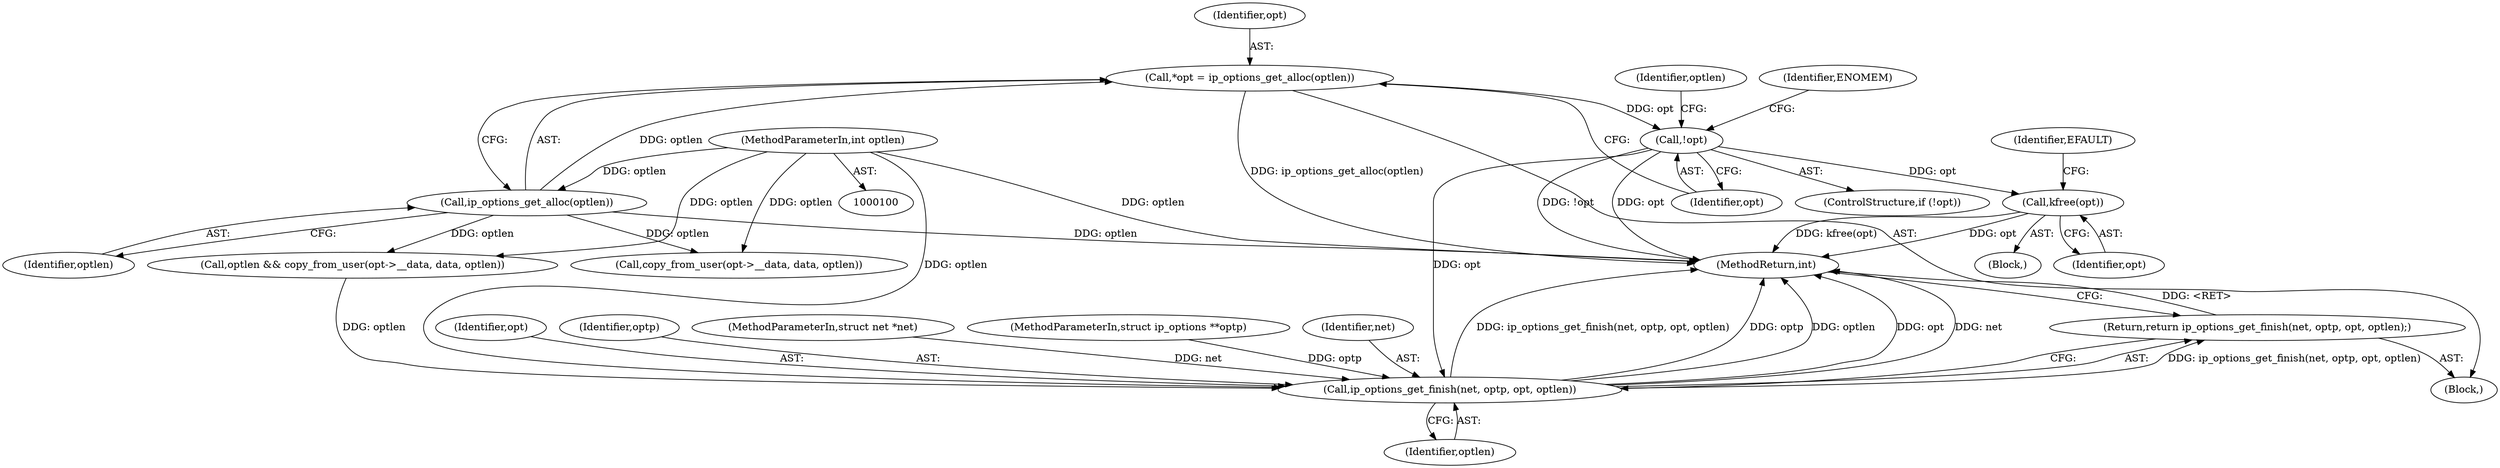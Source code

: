 digraph "1_linux_f6d8bd051c391c1c0458a30b2a7abcd939329259_20@pointer" {
"1000107" [label="(Call,*opt = ip_options_get_alloc(optlen))"];
"1000109" [label="(Call,ip_options_get_alloc(optlen))"];
"1000104" [label="(MethodParameterIn,int optlen)"];
"1000112" [label="(Call,!opt)"];
"1000127" [label="(Call,kfree(opt))"];
"1000133" [label="(Call,ip_options_get_finish(net, optp, opt, optlen))"];
"1000132" [label="(Return,return ip_options_get_finish(net, optp, opt, optlen);)"];
"1000126" [label="(Block,)"];
"1000128" [label="(Identifier,opt)"];
"1000137" [label="(Identifier,optlen)"];
"1000104" [label="(MethodParameterIn,int optlen)"];
"1000111" [label="(ControlStructure,if (!opt))"];
"1000109" [label="(Call,ip_options_get_alloc(optlen))"];
"1000110" [label="(Identifier,optlen)"];
"1000113" [label="(Identifier,opt)"];
"1000120" [label="(Call,copy_from_user(opt->__data, data, optlen))"];
"1000119" [label="(Identifier,optlen)"];
"1000118" [label="(Call,optlen && copy_from_user(opt->__data, data, optlen))"];
"1000136" [label="(Identifier,opt)"];
"1000138" [label="(MethodReturn,int)"];
"1000108" [label="(Identifier,opt)"];
"1000135" [label="(Identifier,optp)"];
"1000101" [label="(MethodParameterIn,struct net *net)"];
"1000133" [label="(Call,ip_options_get_finish(net, optp, opt, optlen))"];
"1000131" [label="(Identifier,EFAULT)"];
"1000107" [label="(Call,*opt = ip_options_get_alloc(optlen))"];
"1000127" [label="(Call,kfree(opt))"];
"1000112" [label="(Call,!opt)"];
"1000102" [label="(MethodParameterIn,struct ip_options **optp)"];
"1000116" [label="(Identifier,ENOMEM)"];
"1000134" [label="(Identifier,net)"];
"1000132" [label="(Return,return ip_options_get_finish(net, optp, opt, optlen);)"];
"1000105" [label="(Block,)"];
"1000107" -> "1000105"  [label="AST: "];
"1000107" -> "1000109"  [label="CFG: "];
"1000108" -> "1000107"  [label="AST: "];
"1000109" -> "1000107"  [label="AST: "];
"1000113" -> "1000107"  [label="CFG: "];
"1000107" -> "1000138"  [label="DDG: ip_options_get_alloc(optlen)"];
"1000109" -> "1000107"  [label="DDG: optlen"];
"1000107" -> "1000112"  [label="DDG: opt"];
"1000109" -> "1000110"  [label="CFG: "];
"1000110" -> "1000109"  [label="AST: "];
"1000109" -> "1000138"  [label="DDG: optlen"];
"1000104" -> "1000109"  [label="DDG: optlen"];
"1000109" -> "1000118"  [label="DDG: optlen"];
"1000109" -> "1000120"  [label="DDG: optlen"];
"1000104" -> "1000100"  [label="AST: "];
"1000104" -> "1000138"  [label="DDG: optlen"];
"1000104" -> "1000118"  [label="DDG: optlen"];
"1000104" -> "1000120"  [label="DDG: optlen"];
"1000104" -> "1000133"  [label="DDG: optlen"];
"1000112" -> "1000111"  [label="AST: "];
"1000112" -> "1000113"  [label="CFG: "];
"1000113" -> "1000112"  [label="AST: "];
"1000116" -> "1000112"  [label="CFG: "];
"1000119" -> "1000112"  [label="CFG: "];
"1000112" -> "1000138"  [label="DDG: !opt"];
"1000112" -> "1000138"  [label="DDG: opt"];
"1000112" -> "1000127"  [label="DDG: opt"];
"1000112" -> "1000133"  [label="DDG: opt"];
"1000127" -> "1000126"  [label="AST: "];
"1000127" -> "1000128"  [label="CFG: "];
"1000128" -> "1000127"  [label="AST: "];
"1000131" -> "1000127"  [label="CFG: "];
"1000127" -> "1000138"  [label="DDG: kfree(opt)"];
"1000127" -> "1000138"  [label="DDG: opt"];
"1000133" -> "1000132"  [label="AST: "];
"1000133" -> "1000137"  [label="CFG: "];
"1000134" -> "1000133"  [label="AST: "];
"1000135" -> "1000133"  [label="AST: "];
"1000136" -> "1000133"  [label="AST: "];
"1000137" -> "1000133"  [label="AST: "];
"1000132" -> "1000133"  [label="CFG: "];
"1000133" -> "1000138"  [label="DDG: opt"];
"1000133" -> "1000138"  [label="DDG: net"];
"1000133" -> "1000138"  [label="DDG: ip_options_get_finish(net, optp, opt, optlen)"];
"1000133" -> "1000138"  [label="DDG: optp"];
"1000133" -> "1000138"  [label="DDG: optlen"];
"1000133" -> "1000132"  [label="DDG: ip_options_get_finish(net, optp, opt, optlen)"];
"1000101" -> "1000133"  [label="DDG: net"];
"1000102" -> "1000133"  [label="DDG: optp"];
"1000118" -> "1000133"  [label="DDG: optlen"];
"1000132" -> "1000105"  [label="AST: "];
"1000138" -> "1000132"  [label="CFG: "];
"1000132" -> "1000138"  [label="DDG: <RET>"];
}
